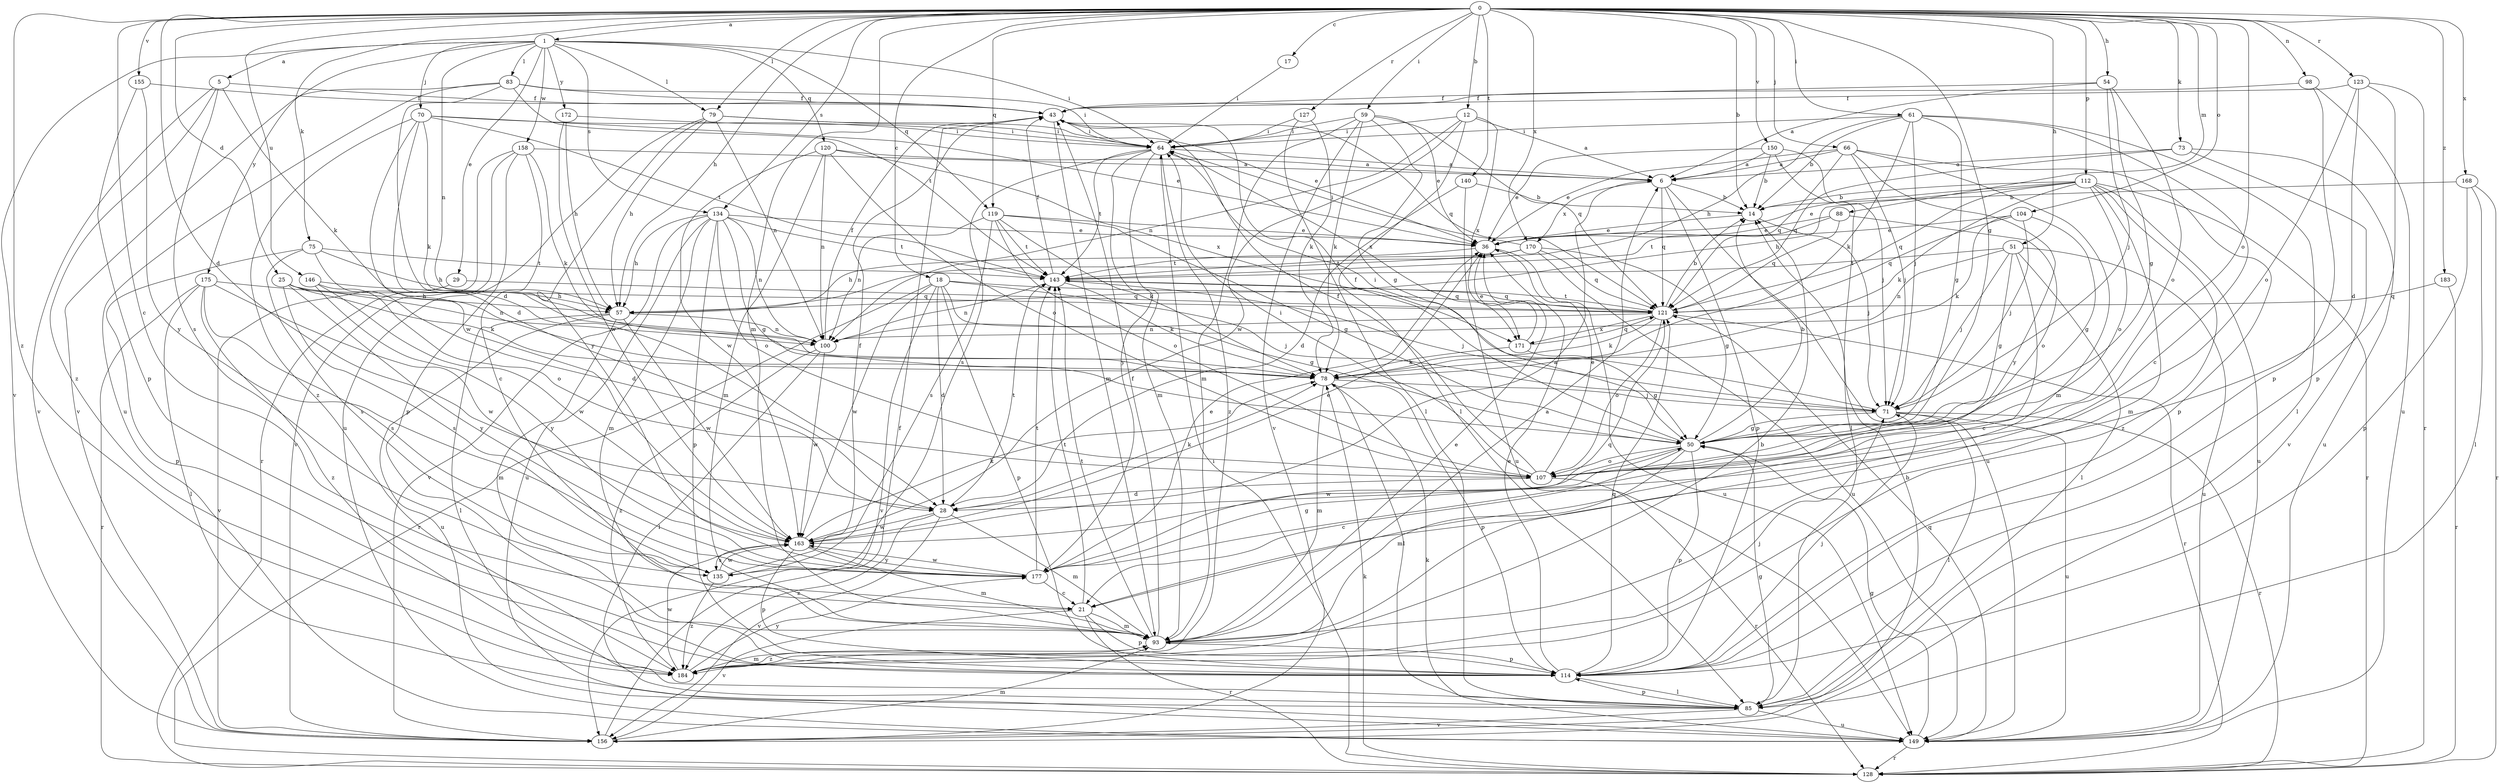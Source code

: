 strict digraph  {
0;
1;
5;
6;
12;
14;
17;
18;
21;
25;
28;
29;
36;
43;
50;
51;
54;
57;
59;
61;
64;
66;
70;
71;
73;
75;
78;
79;
83;
85;
88;
93;
98;
100;
104;
107;
112;
114;
119;
120;
121;
123;
127;
128;
134;
135;
140;
143;
146;
149;
150;
155;
156;
158;
163;
168;
170;
171;
172;
175;
177;
183;
184;
0 -> 1  [label=a];
0 -> 12  [label=b];
0 -> 14  [label=b];
0 -> 17  [label=c];
0 -> 18  [label=c];
0 -> 21  [label=c];
0 -> 25  [label=d];
0 -> 28  [label=d];
0 -> 50  [label=g];
0 -> 51  [label=h];
0 -> 54  [label=h];
0 -> 57  [label=h];
0 -> 59  [label=i];
0 -> 61  [label=i];
0 -> 66  [label=j];
0 -> 73  [label=k];
0 -> 75  [label=k];
0 -> 79  [label=l];
0 -> 88  [label=m];
0 -> 93  [label=m];
0 -> 98  [label=n];
0 -> 104  [label=o];
0 -> 107  [label=o];
0 -> 112  [label=p];
0 -> 119  [label=q];
0 -> 123  [label=r];
0 -> 127  [label=r];
0 -> 134  [label=s];
0 -> 140  [label=t];
0 -> 146  [label=u];
0 -> 150  [label=v];
0 -> 155  [label=v];
0 -> 168  [label=x];
0 -> 170  [label=x];
0 -> 183  [label=z];
0 -> 184  [label=z];
1 -> 5  [label=a];
1 -> 29  [label=e];
1 -> 64  [label=i];
1 -> 70  [label=j];
1 -> 79  [label=l];
1 -> 83  [label=l];
1 -> 100  [label=n];
1 -> 119  [label=q];
1 -> 120  [label=q];
1 -> 134  [label=s];
1 -> 156  [label=v];
1 -> 158  [label=w];
1 -> 172  [label=y];
1 -> 175  [label=y];
5 -> 43  [label=f];
5 -> 78  [label=k];
5 -> 135  [label=s];
5 -> 156  [label=v];
5 -> 184  [label=z];
6 -> 14  [label=b];
6 -> 114  [label=p];
6 -> 121  [label=q];
6 -> 149  [label=u];
6 -> 170  [label=x];
12 -> 6  [label=a];
12 -> 64  [label=i];
12 -> 85  [label=l];
12 -> 100  [label=n];
12 -> 163  [label=w];
12 -> 171  [label=x];
14 -> 36  [label=e];
14 -> 71  [label=j];
17 -> 64  [label=i];
18 -> 28  [label=d];
18 -> 50  [label=g];
18 -> 71  [label=j];
18 -> 114  [label=p];
18 -> 121  [label=q];
18 -> 128  [label=r];
18 -> 156  [label=v];
18 -> 163  [label=w];
21 -> 93  [label=m];
21 -> 114  [label=p];
21 -> 128  [label=r];
21 -> 143  [label=t];
21 -> 156  [label=v];
25 -> 57  [label=h];
25 -> 78  [label=k];
25 -> 100  [label=n];
25 -> 135  [label=s];
25 -> 177  [label=y];
28 -> 78  [label=k];
28 -> 93  [label=m];
28 -> 143  [label=t];
28 -> 156  [label=v];
28 -> 163  [label=w];
28 -> 184  [label=z];
29 -> 121  [label=q];
29 -> 156  [label=v];
36 -> 143  [label=t];
36 -> 149  [label=u];
43 -> 64  [label=i];
43 -> 93  [label=m];
43 -> 121  [label=q];
50 -> 14  [label=b];
50 -> 21  [label=c];
50 -> 43  [label=f];
50 -> 93  [label=m];
50 -> 107  [label=o];
50 -> 114  [label=p];
50 -> 163  [label=w];
51 -> 21  [label=c];
51 -> 50  [label=g];
51 -> 71  [label=j];
51 -> 85  [label=l];
51 -> 100  [label=n];
51 -> 143  [label=t];
51 -> 149  [label=u];
54 -> 6  [label=a];
54 -> 43  [label=f];
54 -> 50  [label=g];
54 -> 71  [label=j];
54 -> 107  [label=o];
57 -> 85  [label=l];
57 -> 93  [label=m];
57 -> 100  [label=n];
57 -> 149  [label=u];
57 -> 163  [label=w];
59 -> 36  [label=e];
59 -> 50  [label=g];
59 -> 64  [label=i];
59 -> 78  [label=k];
59 -> 93  [label=m];
59 -> 121  [label=q];
59 -> 156  [label=v];
61 -> 14  [label=b];
61 -> 21  [label=c];
61 -> 50  [label=g];
61 -> 57  [label=h];
61 -> 64  [label=i];
61 -> 71  [label=j];
61 -> 78  [label=k];
61 -> 85  [label=l];
64 -> 6  [label=a];
64 -> 93  [label=m];
64 -> 135  [label=s];
64 -> 143  [label=t];
64 -> 171  [label=x];
64 -> 177  [label=y];
64 -> 184  [label=z];
66 -> 6  [label=a];
66 -> 36  [label=e];
66 -> 71  [label=j];
66 -> 93  [label=m];
66 -> 114  [label=p];
66 -> 121  [label=q];
66 -> 177  [label=y];
70 -> 28  [label=d];
70 -> 36  [label=e];
70 -> 64  [label=i];
70 -> 78  [label=k];
70 -> 143  [label=t];
70 -> 163  [label=w];
70 -> 184  [label=z];
71 -> 50  [label=g];
71 -> 64  [label=i];
71 -> 85  [label=l];
71 -> 128  [label=r];
71 -> 149  [label=u];
73 -> 6  [label=a];
73 -> 121  [label=q];
73 -> 149  [label=u];
73 -> 156  [label=v];
75 -> 28  [label=d];
75 -> 57  [label=h];
75 -> 114  [label=p];
75 -> 135  [label=s];
75 -> 143  [label=t];
78 -> 71  [label=j];
78 -> 85  [label=l];
78 -> 93  [label=m];
78 -> 114  [label=p];
79 -> 36  [label=e];
79 -> 57  [label=h];
79 -> 64  [label=i];
79 -> 100  [label=n];
79 -> 149  [label=u];
79 -> 177  [label=y];
83 -> 28  [label=d];
83 -> 43  [label=f];
83 -> 64  [label=i];
83 -> 143  [label=t];
83 -> 149  [label=u];
83 -> 156  [label=v];
85 -> 50  [label=g];
85 -> 114  [label=p];
85 -> 149  [label=u];
85 -> 156  [label=v];
88 -> 36  [label=e];
88 -> 107  [label=o];
88 -> 121  [label=q];
88 -> 143  [label=t];
93 -> 6  [label=a];
93 -> 36  [label=e];
93 -> 43  [label=f];
93 -> 114  [label=p];
93 -> 143  [label=t];
93 -> 184  [label=z];
98 -> 43  [label=f];
98 -> 114  [label=p];
98 -> 149  [label=u];
100 -> 43  [label=f];
100 -> 85  [label=l];
100 -> 163  [label=w];
100 -> 184  [label=z];
104 -> 36  [label=e];
104 -> 50  [label=g];
104 -> 71  [label=j];
104 -> 78  [label=k];
104 -> 121  [label=q];
107 -> 28  [label=d];
107 -> 36  [label=e];
107 -> 43  [label=f];
107 -> 64  [label=i];
107 -> 128  [label=r];
112 -> 14  [label=b];
112 -> 36  [label=e];
112 -> 57  [label=h];
112 -> 78  [label=k];
112 -> 93  [label=m];
112 -> 107  [label=o];
112 -> 121  [label=q];
112 -> 128  [label=r];
112 -> 149  [label=u];
112 -> 184  [label=z];
114 -> 36  [label=e];
114 -> 71  [label=j];
114 -> 85  [label=l];
114 -> 121  [label=q];
119 -> 36  [label=e];
119 -> 50  [label=g];
119 -> 78  [label=k];
119 -> 100  [label=n];
119 -> 107  [label=o];
119 -> 135  [label=s];
119 -> 143  [label=t];
120 -> 6  [label=a];
120 -> 93  [label=m];
120 -> 100  [label=n];
120 -> 107  [label=o];
120 -> 163  [label=w];
120 -> 171  [label=x];
121 -> 14  [label=b];
121 -> 78  [label=k];
121 -> 100  [label=n];
121 -> 107  [label=o];
121 -> 128  [label=r];
121 -> 143  [label=t];
121 -> 171  [label=x];
123 -> 28  [label=d];
123 -> 43  [label=f];
123 -> 107  [label=o];
123 -> 114  [label=p];
123 -> 128  [label=r];
127 -> 64  [label=i];
127 -> 78  [label=k];
127 -> 85  [label=l];
128 -> 64  [label=i];
128 -> 78  [label=k];
134 -> 36  [label=e];
134 -> 50  [label=g];
134 -> 57  [label=h];
134 -> 93  [label=m];
134 -> 100  [label=n];
134 -> 107  [label=o];
134 -> 114  [label=p];
134 -> 143  [label=t];
134 -> 149  [label=u];
134 -> 156  [label=v];
135 -> 43  [label=f];
135 -> 163  [label=w];
135 -> 184  [label=z];
140 -> 14  [label=b];
140 -> 28  [label=d];
140 -> 149  [label=u];
143 -> 43  [label=f];
143 -> 71  [label=j];
143 -> 78  [label=k];
143 -> 100  [label=n];
143 -> 121  [label=q];
146 -> 107  [label=o];
146 -> 121  [label=q];
146 -> 163  [label=w];
146 -> 177  [label=y];
149 -> 50  [label=g];
149 -> 78  [label=k];
149 -> 121  [label=q];
149 -> 128  [label=r];
150 -> 6  [label=a];
150 -> 14  [label=b];
150 -> 36  [label=e];
150 -> 71  [label=j];
150 -> 85  [label=l];
155 -> 43  [label=f];
155 -> 114  [label=p];
155 -> 177  [label=y];
156 -> 14  [label=b];
156 -> 43  [label=f];
156 -> 93  [label=m];
158 -> 6  [label=a];
158 -> 21  [label=c];
158 -> 78  [label=k];
158 -> 114  [label=p];
158 -> 128  [label=r];
158 -> 156  [label=v];
163 -> 6  [label=a];
163 -> 36  [label=e];
163 -> 78  [label=k];
163 -> 93  [label=m];
163 -> 114  [label=p];
163 -> 135  [label=s];
163 -> 177  [label=y];
168 -> 14  [label=b];
168 -> 85  [label=l];
168 -> 114  [label=p];
168 -> 128  [label=r];
170 -> 50  [label=g];
170 -> 57  [label=h];
170 -> 64  [label=i];
170 -> 121  [label=q];
170 -> 143  [label=t];
170 -> 149  [label=u];
171 -> 36  [label=e];
171 -> 50  [label=g];
171 -> 78  [label=k];
171 -> 121  [label=q];
172 -> 57  [label=h];
172 -> 64  [label=i];
172 -> 163  [label=w];
175 -> 57  [label=h];
175 -> 85  [label=l];
175 -> 128  [label=r];
175 -> 135  [label=s];
175 -> 163  [label=w];
175 -> 184  [label=z];
177 -> 21  [label=c];
177 -> 36  [label=e];
177 -> 50  [label=g];
177 -> 121  [label=q];
177 -> 143  [label=t];
177 -> 163  [label=w];
183 -> 121  [label=q];
183 -> 128  [label=r];
184 -> 14  [label=b];
184 -> 71  [label=j];
184 -> 93  [label=m];
184 -> 163  [label=w];
184 -> 177  [label=y];
}
